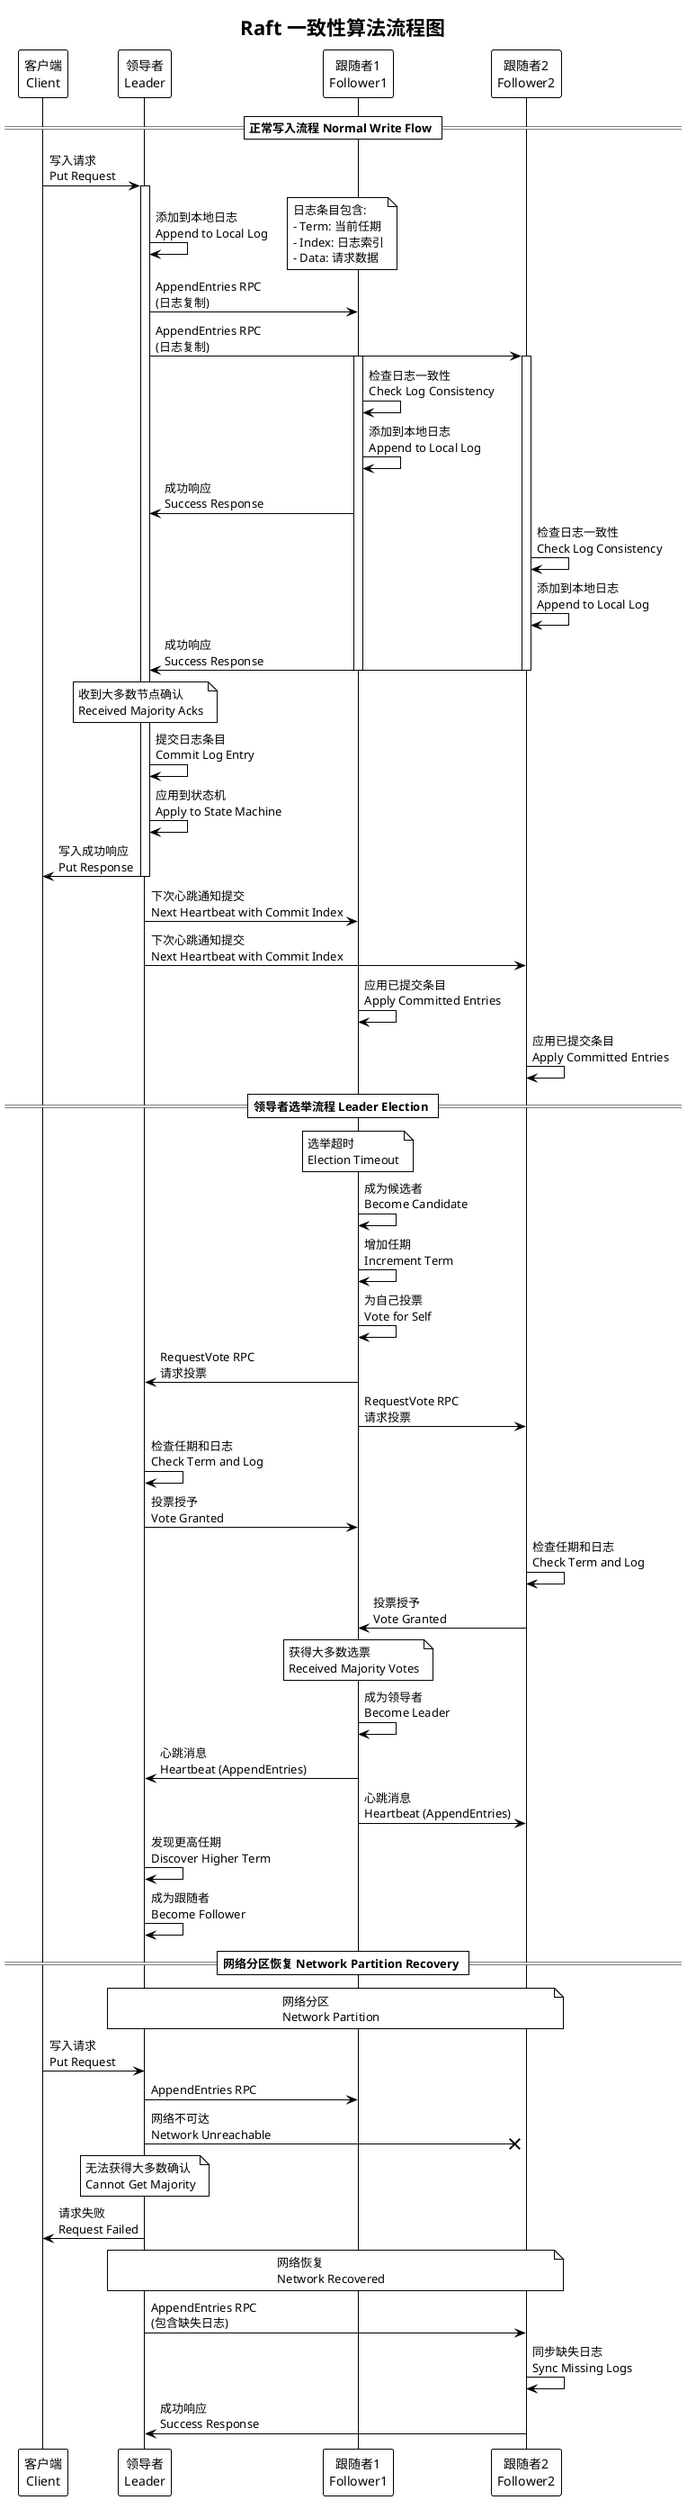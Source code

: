 @startuml raft-consensus-flow
!theme plain
title Raft 一致性算法流程图

participant "客户端\nClient" as C
participant "领导者\nLeader" as L
participant "跟随者1\nFollower1" as F1
participant "跟随者2\nFollower2" as F2

== 正常写入流程 Normal Write Flow ==

C -> L : 写入请求\nPut Request
activate L

L -> L : 添加到本地日志\nAppend to Local Log
note right : 日志条目包含:\n- Term: 当前任期\n- Index: 日志索引\n- Data: 请求数据

L -> F1 : AppendEntries RPC\n(日志复制)
L -> F2 : AppendEntries RPC\n(日志复制)

activate F1
activate F2

F1 -> F1 : 检查日志一致性\nCheck Log Consistency
F1 -> F1 : 添加到本地日志\nAppend to Local Log
F1 -> L : 成功响应\nSuccess Response

F2 -> F2 : 检查日志一致性\nCheck Log Consistency  
F2 -> F2 : 添加到本地日志\nAppend to Local Log
F2 -> L : 成功响应\nSuccess Response

deactivate F1
deactivate F2

note over L : 收到大多数节点确认\nReceived Majority Acks

L -> L : 提交日志条目\nCommit Log Entry
L -> L : 应用到状态机\nApply to State Machine

L -> C : 写入成功响应\nPut Response
deactivate L

L -> F1 : 下次心跳通知提交\nNext Heartbeat with Commit Index
L -> F2 : 下次心跳通知提交\nNext Heartbeat with Commit Index

F1 -> F1 : 应用已提交条目\nApply Committed Entries
F2 -> F2 : 应用已提交条目\nApply Committed Entries

== 领导者选举流程 Leader Election ==

note over F1 : 选举超时\nElection Timeout

F1 -> F1 : 成为候选者\nBecome Candidate
F1 -> F1 : 增加任期\nIncrement Term
F1 -> F1 : 为自己投票\nVote for Self

F1 -> L : RequestVote RPC\n请求投票
F1 -> F2 : RequestVote RPC\n请求投票

L -> L : 检查任期和日志\nCheck Term and Log
L -> F1 : 投票授予\nVote Granted

F2 -> F2 : 检查任期和日志\nCheck Term and Log  
F2 -> F1 : 投票授予\nVote Granted

note over F1 : 获得大多数选票\nReceived Majority Votes

F1 -> F1 : 成为领导者\nBecome Leader

F1 -> L : 心跳消息\nHeartbeat (AppendEntries)
F1 -> F2 : 心跳消息\nHeartbeat (AppendEntries)

L -> L : 发现更高任期\nDiscover Higher Term
L -> L : 成为跟随者\nBecome Follower

== 网络分区恢复 Network Partition Recovery ==

note over L, F2 : 网络分区\nNetwork Partition

C -> L : 写入请求\nPut Request
L -> F1 : AppendEntries RPC
L -x F2 : 网络不可达\nNetwork Unreachable

note over L : 无法获得大多数确认\nCannot Get Majority

L -> C : 请求失败\nRequest Failed

note over L, F2 : 网络恢复\nNetwork Recovered

L -> F2 : AppendEntries RPC\n(包含缺失日志)
F2 -> F2 : 同步缺失日志\nSync Missing Logs
F2 -> L : 成功响应\nSuccess Response

@enduml
